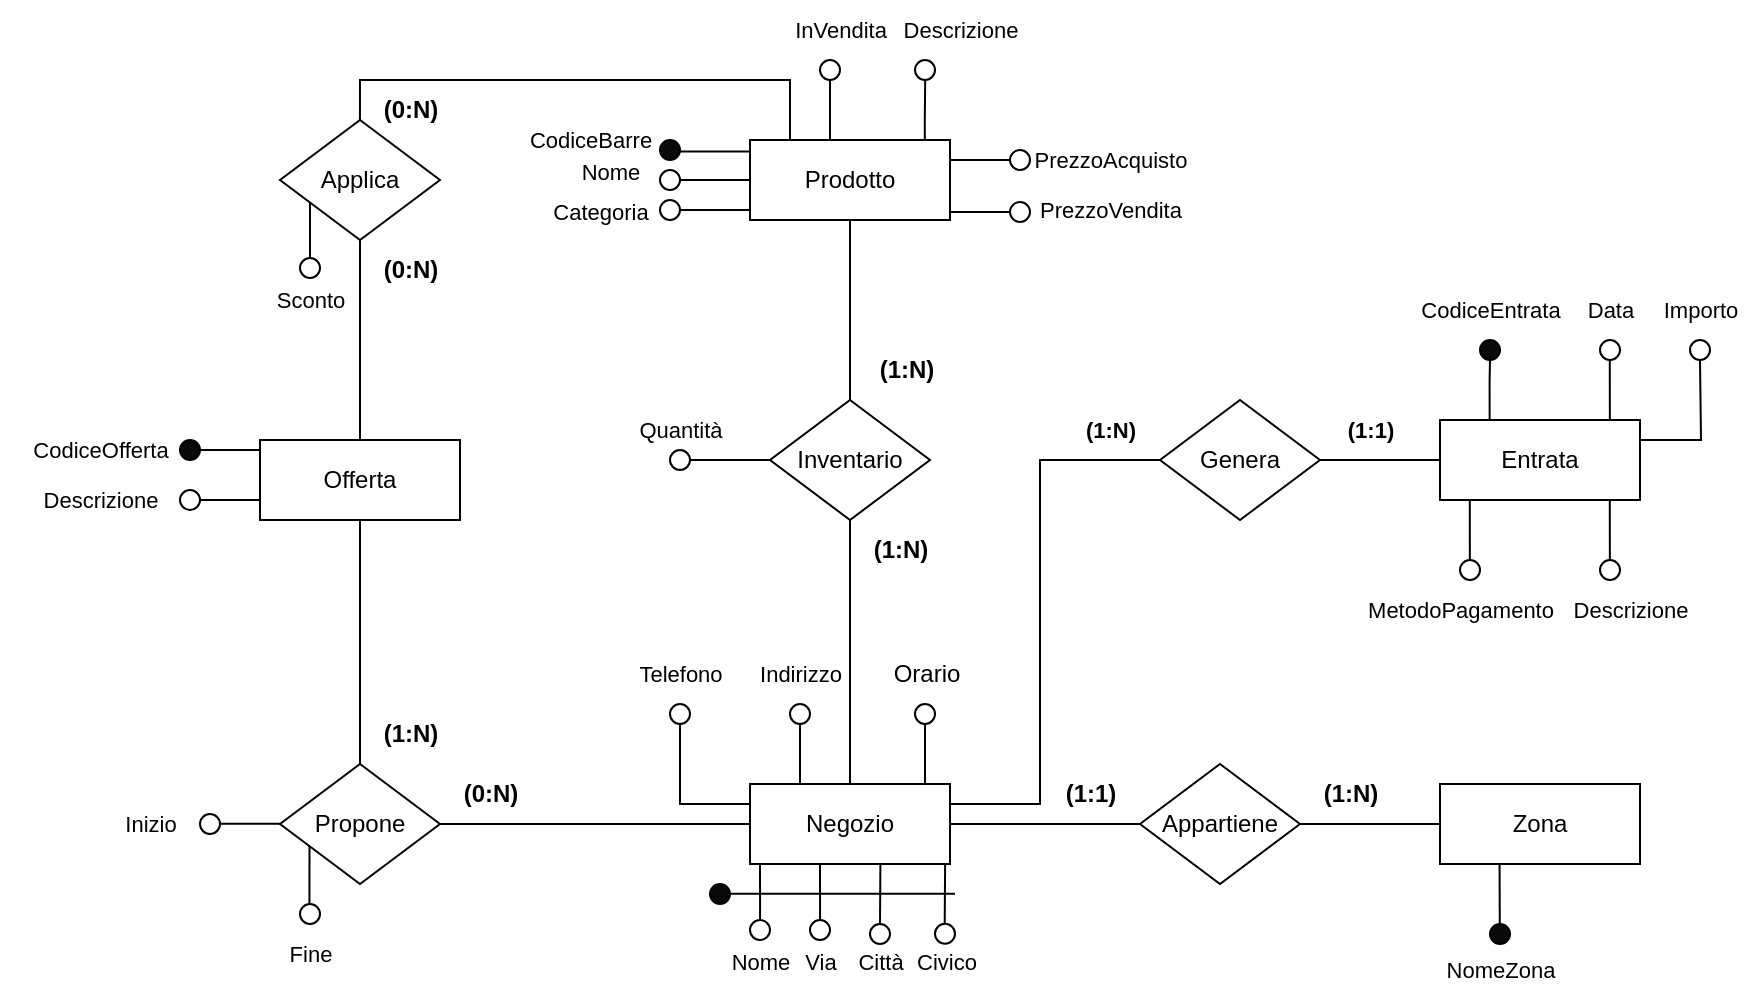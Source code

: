 <mxfile version="24.9.0">
  <diagram id="R2lEEEUBdFMjLlhIrx00" name="Page-1">
    <mxGraphModel dx="2875" dy="612" grid="1" gridSize="10" guides="1" tooltips="1" connect="1" arrows="1" fold="1" page="1" pageScale="1" pageWidth="850" pageHeight="1100" math="0" shadow="0" extFonts="Permanent Marker^https://fonts.googleapis.com/css?family=Permanent+Marker">
      <root>
        <mxCell id="0" />
        <mxCell id="1" parent="0" />
        <mxCell id="UH6hlntqDG2jndBftuYy-109" style="edgeStyle=none;shape=connector;rounded=0;orthogonalLoop=1;jettySize=auto;html=1;exitX=0.25;exitY=1;exitDx=0;exitDy=0;strokeColor=default;align=center;verticalAlign=middle;fontFamily=Helvetica;fontSize=11;fontColor=default;labelBackgroundColor=default;endArrow=none;" parent="1" edge="1">
          <mxGeometry relative="1" as="geometry">
            <mxPoint x="-569.953" y="460" as="targetPoint" />
            <mxPoint x="-570" y="432" as="sourcePoint" />
          </mxGeometry>
        </mxCell>
        <mxCell id="UH6hlntqDG2jndBftuYy-112" style="edgeStyle=none;shape=connector;rounded=0;orthogonalLoop=1;jettySize=auto;html=1;exitX=0.25;exitY=0;exitDx=0;exitDy=0;strokeColor=default;align=center;verticalAlign=middle;fontFamily=Helvetica;fontSize=11;fontColor=default;labelBackgroundColor=default;endArrow=none;entryX=0.5;entryY=1;entryDx=0;entryDy=0;" parent="1" source="UH6hlntqDG2jndBftuYy-2" target="UH6hlntqDG2jndBftuYy-113" edge="1">
          <mxGeometry relative="1" as="geometry">
            <mxPoint x="-579.953" y="360" as="targetPoint" />
          </mxGeometry>
        </mxCell>
        <mxCell id="UH6hlntqDG2jndBftuYy-115" style="edgeStyle=none;shape=connector;rounded=0;orthogonalLoop=1;jettySize=auto;html=1;strokeColor=default;align=center;verticalAlign=middle;fontFamily=Helvetica;fontSize=11;fontColor=default;labelBackgroundColor=default;endArrow=none;entryX=0.5;entryY=1;entryDx=0;entryDy=0;exitX=0.948;exitY=-0.003;exitDx=0;exitDy=0;exitPerimeter=0;" parent="1" edge="1">
          <mxGeometry relative="1" as="geometry">
            <mxPoint x="-539.8" y="432" as="targetPoint" />
            <mxPoint x="-540" y="461.88" as="sourcePoint" />
          </mxGeometry>
        </mxCell>
        <mxCell id="-PovxgAf_op0muI2l1kL-40" style="edgeStyle=orthogonalEdgeStyle;shape=connector;rounded=0;orthogonalLoop=1;jettySize=auto;html=1;strokeColor=default;align=center;verticalAlign=middle;fontFamily=Helvetica;fontSize=11;fontColor=default;labelBackgroundColor=default;endArrow=none;endFill=0;" parent="1" source="-PovxgAf_op0muI2l1kL-41" edge="1">
          <mxGeometry relative="1" as="geometry">
            <mxPoint x="-555" y="240" as="targetPoint" />
          </mxGeometry>
        </mxCell>
        <mxCell id="-PovxgAf_op0muI2l1kL-51" style="edgeStyle=orthogonalEdgeStyle;shape=connector;rounded=0;orthogonalLoop=1;jettySize=auto;html=1;entryX=0;entryY=0.5;entryDx=0;entryDy=0;strokeColor=default;align=center;verticalAlign=middle;fontFamily=Helvetica;fontSize=11;fontColor=default;labelBackgroundColor=default;endArrow=none;endFill=0;" parent="1" source="UH6hlntqDG2jndBftuYy-2" target="UH6hlntqDG2jndBftuYy-273" edge="1">
          <mxGeometry relative="1" as="geometry" />
        </mxCell>
        <mxCell id="xUjpmd4qJ1UWO_Pv_X9L-8" style="edgeStyle=orthogonalEdgeStyle;shape=connector;rounded=0;orthogonalLoop=1;jettySize=auto;html=1;exitX=0;exitY=0.25;exitDx=0;exitDy=0;entryX=0.5;entryY=1;entryDx=0;entryDy=0;strokeColor=default;align=center;verticalAlign=middle;fontFamily=Helvetica;fontSize=11;fontColor=default;labelBackgroundColor=default;endArrow=none;endFill=0;" edge="1" parent="1" source="UH6hlntqDG2jndBftuYy-2" target="UH6hlntqDG2jndBftuYy-116">
          <mxGeometry relative="1" as="geometry" />
        </mxCell>
        <mxCell id="UH6hlntqDG2jndBftuYy-2" value="Negozio" style="whiteSpace=wrap;html=1;align=center;" parent="1" vertex="1">
          <mxGeometry x="-605" y="392" width="100" height="40" as="geometry" />
        </mxCell>
        <mxCell id="UH6hlntqDG2jndBftuYy-153" style="edgeStyle=none;shape=connector;rounded=0;orthogonalLoop=1;jettySize=auto;html=1;exitX=0;exitY=0.25;exitDx=0;exitDy=0;strokeColor=default;align=center;verticalAlign=middle;fontFamily=Helvetica;fontSize=11;fontColor=default;labelBackgroundColor=default;endArrow=none;" parent="1" edge="1">
          <mxGeometry relative="1" as="geometry">
            <mxPoint x="-880" y="225" as="targetPoint" />
            <mxPoint x="-850" y="225" as="sourcePoint" />
            <Array as="points">
              <mxPoint x="-860" y="225" />
            </Array>
          </mxGeometry>
        </mxCell>
        <mxCell id="UH6hlntqDG2jndBftuYy-154" style="edgeStyle=none;shape=connector;rounded=0;orthogonalLoop=1;jettySize=auto;html=1;exitX=0;exitY=0.75;exitDx=0;exitDy=0;strokeColor=default;align=center;verticalAlign=middle;fontFamily=Helvetica;fontSize=11;fontColor=default;labelBackgroundColor=default;endArrow=none;" parent="1" edge="1">
          <mxGeometry relative="1" as="geometry">
            <mxPoint x="-870" y="411.9" as="targetPoint" />
            <mxPoint x="-840" y="411.9" as="sourcePoint" />
          </mxGeometry>
        </mxCell>
        <mxCell id="UH6hlntqDG2jndBftuYy-160" style="edgeStyle=none;shape=connector;rounded=0;orthogonalLoop=1;jettySize=auto;html=1;exitX=0.25;exitY=1;exitDx=0;exitDy=0;strokeColor=default;align=center;verticalAlign=middle;fontFamily=Helvetica;fontSize=11;fontColor=default;labelBackgroundColor=default;endArrow=none;" parent="1" edge="1">
          <mxGeometry relative="1" as="geometry">
            <mxPoint x="-825.288" y="452.0" as="targetPoint" />
            <mxPoint x="-825.25" y="422.0" as="sourcePoint" />
          </mxGeometry>
        </mxCell>
        <mxCell id="UH6hlntqDG2jndBftuYy-163" style="edgeStyle=none;shape=connector;rounded=0;orthogonalLoop=1;jettySize=auto;html=1;exitX=0.75;exitY=1;exitDx=0;exitDy=0;strokeColor=default;align=center;verticalAlign=middle;fontFamily=Helvetica;fontSize=11;fontColor=default;labelBackgroundColor=default;endArrow=none;" parent="1" edge="1">
          <mxGeometry relative="1" as="geometry">
            <mxPoint x="-825" y="129" as="targetPoint" />
            <mxPoint x="-825" y="101" as="sourcePoint" />
          </mxGeometry>
        </mxCell>
        <mxCell id="UH6hlntqDG2jndBftuYy-12" value="Offerta" style="whiteSpace=wrap;html=1;align=center;" parent="1" vertex="1">
          <mxGeometry x="-850" y="220" width="100" height="40" as="geometry" />
        </mxCell>
        <mxCell id="-PovxgAf_op0muI2l1kL-6" style="edgeStyle=orthogonalEdgeStyle;shape=connector;rounded=0;orthogonalLoop=1;jettySize=auto;html=1;strokeColor=default;align=center;verticalAlign=middle;fontFamily=Helvetica;fontSize=11;fontColor=default;labelBackgroundColor=default;endArrow=none;endFill=0;" parent="1" edge="1">
          <mxGeometry relative="1" as="geometry">
            <mxPoint x="-640" y="75.74" as="targetPoint" />
            <mxPoint x="-605" y="75.74" as="sourcePoint" />
          </mxGeometry>
        </mxCell>
        <mxCell id="-PovxgAf_op0muI2l1kL-10" style="edgeStyle=orthogonalEdgeStyle;shape=connector;rounded=0;orthogonalLoop=1;jettySize=auto;html=1;exitX=0;exitY=0.5;exitDx=0;exitDy=0;strokeColor=default;align=center;verticalAlign=middle;fontFamily=Helvetica;fontSize=11;fontColor=default;labelBackgroundColor=default;endArrow=none;endFill=0;" parent="1" edge="1">
          <mxGeometry relative="1" as="geometry">
            <mxPoint x="-640" y="90.047" as="targetPoint" />
            <mxPoint x="-605" y="90" as="sourcePoint" />
          </mxGeometry>
        </mxCell>
        <mxCell id="-PovxgAf_op0muI2l1kL-13" style="edgeStyle=orthogonalEdgeStyle;shape=connector;rounded=0;orthogonalLoop=1;jettySize=auto;html=1;exitX=0;exitY=0.75;exitDx=0;exitDy=0;strokeColor=default;align=center;verticalAlign=middle;fontFamily=Helvetica;fontSize=11;fontColor=default;labelBackgroundColor=default;endArrow=none;endFill=0;" parent="1" edge="1">
          <mxGeometry relative="1" as="geometry">
            <mxPoint x="-640" y="105.047" as="targetPoint" />
            <mxPoint x="-605" y="105" as="sourcePoint" />
          </mxGeometry>
        </mxCell>
        <mxCell id="-PovxgAf_op0muI2l1kL-18" style="edgeStyle=orthogonalEdgeStyle;shape=connector;rounded=0;orthogonalLoop=1;jettySize=auto;html=1;strokeColor=default;align=center;verticalAlign=middle;fontFamily=Helvetica;fontSize=11;fontColor=default;labelBackgroundColor=default;endArrow=none;endFill=0;entryX=0;entryY=0.5;entryDx=0;entryDy=0;" parent="1" target="UH6hlntqDG2jndBftuYy-193" edge="1">
          <mxGeometry relative="1" as="geometry">
            <mxPoint x="-480" y="80" as="targetPoint" />
            <mxPoint x="-505" y="80.0" as="sourcePoint" />
          </mxGeometry>
        </mxCell>
        <mxCell id="UH6hlntqDG2jndBftuYy-15" value="Propone" style="shape=rhombus;perimeter=rhombusPerimeter;whiteSpace=wrap;html=1;align=center;" parent="1" vertex="1">
          <mxGeometry x="-840" y="382" width="80" height="60" as="geometry" />
        </mxCell>
        <mxCell id="UH6hlntqDG2jndBftuYy-26" value="(1:N)" style="text;html=1;align=center;verticalAlign=middle;resizable=0;points=[];autosize=1;strokeColor=none;fillColor=none;fontStyle=1" parent="1" vertex="1">
          <mxGeometry x="-552.5" y="170" width="50" height="30" as="geometry" />
        </mxCell>
        <mxCell id="UH6hlntqDG2jndBftuYy-42" value="(1:N)" style="text;html=1;align=center;verticalAlign=middle;resizable=0;points=[];autosize=1;strokeColor=none;fillColor=none;fontStyle=1" parent="1" vertex="1">
          <mxGeometry x="-800" y="352" width="50" height="30" as="geometry" />
        </mxCell>
        <mxCell id="UH6hlntqDG2jndBftuYy-43" value="(0:N)" style="text;html=1;align=center;verticalAlign=middle;resizable=0;points=[];autosize=1;strokeColor=none;fillColor=none;fontStyle=1" parent="1" vertex="1">
          <mxGeometry x="-760" y="382" width="50" height="30" as="geometry" />
        </mxCell>
        <mxCell id="UH6hlntqDG2jndBftuYy-63" value="" style="endArrow=none;html=1;rounded=0;exitX=1;exitY=0.5;exitDx=0;exitDy=0;entryX=0;entryY=0.5;entryDx=0;entryDy=0;" parent="1" source="UH6hlntqDG2jndBftuYy-15" target="UH6hlntqDG2jndBftuYy-2" edge="1">
          <mxGeometry relative="1" as="geometry">
            <mxPoint x="-770" y="480" as="sourcePoint" />
            <mxPoint x="-610" y="480" as="targetPoint" />
          </mxGeometry>
        </mxCell>
        <mxCell id="UH6hlntqDG2jndBftuYy-64" value="" style="endArrow=none;html=1;rounded=0;exitX=0.5;exitY=0;exitDx=0;exitDy=0;entryX=0.5;entryY=1;entryDx=0;entryDy=0;" parent="1" source="UH6hlntqDG2jndBftuYy-15" target="UH6hlntqDG2jndBftuYy-12" edge="1">
          <mxGeometry relative="1" as="geometry">
            <mxPoint x="-710" y="330" as="sourcePoint" />
            <mxPoint x="-550" y="330" as="targetPoint" />
          </mxGeometry>
        </mxCell>
        <mxCell id="UH6hlntqDG2jndBftuYy-65" value="Applica" style="shape=rhombus;perimeter=rhombusPerimeter;whiteSpace=wrap;html=1;align=center;" parent="1" vertex="1">
          <mxGeometry x="-840" y="60" width="80" height="60" as="geometry" />
        </mxCell>
        <mxCell id="UH6hlntqDG2jndBftuYy-66" value="" style="endArrow=none;html=1;rounded=0;exitX=0.5;exitY=0;exitDx=0;exitDy=0;" parent="1" source="UH6hlntqDG2jndBftuYy-12" edge="1">
          <mxGeometry relative="1" as="geometry">
            <mxPoint x="-770" y="190" as="sourcePoint" />
            <mxPoint x="-800" y="120" as="targetPoint" />
          </mxGeometry>
        </mxCell>
        <mxCell id="UH6hlntqDG2jndBftuYy-68" value="(0:N)" style="text;html=1;align=center;verticalAlign=middle;resizable=0;points=[];autosize=1;strokeColor=none;fillColor=none;fontStyle=1" parent="1" vertex="1">
          <mxGeometry x="-800" y="120" width="50" height="30" as="geometry" />
        </mxCell>
        <mxCell id="UH6hlntqDG2jndBftuYy-69" value="(0:N)" style="text;html=1;align=center;verticalAlign=middle;resizable=0;points=[];autosize=1;strokeColor=none;fillColor=none;fontStyle=1" parent="1" vertex="1">
          <mxGeometry x="-800" y="40" width="50" height="30" as="geometry" />
        </mxCell>
        <mxCell id="UH6hlntqDG2jndBftuYy-70" value="(1:N)" style="text;html=1;align=center;verticalAlign=middle;resizable=0;points=[];autosize=1;strokeColor=none;fillColor=none;fontStyle=1" parent="1" vertex="1">
          <mxGeometry x="-555" y="260" width="50" height="30" as="geometry" />
        </mxCell>
        <mxCell id="UH6hlntqDG2jndBftuYy-107" value="" style="ellipse;whiteSpace=wrap;html=1;aspect=fixed;fontFamily=Helvetica;fontSize=11;fontColor=default;labelBackgroundColor=default;fillColor=#0A0A0A;" parent="1" vertex="1">
          <mxGeometry x="-625" y="442" width="10" height="10" as="geometry" />
        </mxCell>
        <mxCell id="UH6hlntqDG2jndBftuYy-110" value="" style="ellipse;whiteSpace=wrap;html=1;aspect=fixed;fontFamily=Helvetica;fontSize=11;fontColor=default;labelBackgroundColor=default;fillColor=none;" parent="1" vertex="1">
          <mxGeometry x="-575" y="460" width="10" height="10" as="geometry" />
        </mxCell>
        <mxCell id="UH6hlntqDG2jndBftuYy-111" value="Nome" style="text;html=1;align=center;verticalAlign=middle;resizable=1;points=[];autosize=1;strokeColor=none;fillColor=none;fontFamily=Helvetica;fontSize=11;fontColor=default;labelBackgroundColor=default;movable=1;rotatable=1;deletable=1;editable=1;locked=0;connectable=1;" parent="1" vertex="1">
          <mxGeometry x="-625" y="466" width="50" height="30" as="geometry" />
        </mxCell>
        <mxCell id="UH6hlntqDG2jndBftuYy-113" value="" style="ellipse;whiteSpace=wrap;html=1;aspect=fixed;fontFamily=Helvetica;fontSize=11;fontColor=default;labelBackgroundColor=default;fillColor=none;" parent="1" vertex="1">
          <mxGeometry x="-585" y="352" width="10" height="10" as="geometry" />
        </mxCell>
        <mxCell id="UH6hlntqDG2jndBftuYy-114" value="Indirizzo" style="text;html=1;align=center;verticalAlign=middle;resizable=0;points=[];autosize=1;strokeColor=none;fillColor=none;fontFamily=Helvetica;fontSize=11;fontColor=default;labelBackgroundColor=default;" parent="1" vertex="1">
          <mxGeometry x="-615" y="322" width="70" height="30" as="geometry" />
        </mxCell>
        <mxCell id="UH6hlntqDG2jndBftuYy-116" value="" style="ellipse;whiteSpace=wrap;html=1;aspect=fixed;fontFamily=Helvetica;fontSize=11;fontColor=default;labelBackgroundColor=default;fillColor=none;" parent="1" vertex="1">
          <mxGeometry x="-645" y="352" width="10" height="10" as="geometry" />
        </mxCell>
        <mxCell id="UH6hlntqDG2jndBftuYy-118" value="Telefono" style="text;html=1;align=center;verticalAlign=middle;resizable=0;points=[];autosize=1;strokeColor=none;fillColor=none;fontFamily=Helvetica;fontSize=11;fontColor=default;labelBackgroundColor=default;" parent="1" vertex="1">
          <mxGeometry x="-675" y="322" width="70" height="30" as="geometry" />
        </mxCell>
        <mxCell id="UH6hlntqDG2jndBftuYy-155" value="" style="ellipse;whiteSpace=wrap;html=1;aspect=fixed;fontFamily=Helvetica;fontSize=11;fontColor=default;labelBackgroundColor=default;fillColor=#0A0A0A;" parent="1" vertex="1">
          <mxGeometry x="-890" y="220" width="10" height="10" as="geometry" />
        </mxCell>
        <mxCell id="UH6hlntqDG2jndBftuYy-158" value="CodiceOfferta" style="text;html=1;align=center;verticalAlign=middle;resizable=0;points=[];autosize=1;strokeColor=none;fillColor=none;fontFamily=Helvetica;fontSize=11;fontColor=default;labelBackgroundColor=default;" parent="1" vertex="1">
          <mxGeometry x="-980" y="210" width="100" height="30" as="geometry" />
        </mxCell>
        <mxCell id="UH6hlntqDG2jndBftuYy-159" value="Inizio" style="text;html=1;align=center;verticalAlign=middle;resizable=0;points=[];autosize=1;strokeColor=none;fillColor=none;fontFamily=Helvetica;fontSize=11;fontColor=default;labelBackgroundColor=default;" parent="1" vertex="1">
          <mxGeometry x="-930" y="397" width="50" height="30" as="geometry" />
        </mxCell>
        <mxCell id="UH6hlntqDG2jndBftuYy-162" value="Fine" style="text;html=1;align=center;verticalAlign=middle;resizable=0;points=[];autosize=1;strokeColor=none;fillColor=none;fontFamily=Helvetica;fontSize=11;fontColor=default;labelBackgroundColor=default;" parent="1" vertex="1">
          <mxGeometry x="-850" y="462" width="50" height="30" as="geometry" />
        </mxCell>
        <mxCell id="UH6hlntqDG2jndBftuYy-165" value="Sconto" style="text;html=1;align=center;verticalAlign=middle;resizable=0;points=[];autosize=1;strokeColor=none;fillColor=none;fontFamily=Helvetica;fontSize=11;fontColor=default;labelBackgroundColor=default;" parent="1" vertex="1">
          <mxGeometry x="-855" y="135" width="60" height="30" as="geometry" />
        </mxCell>
        <mxCell id="UH6hlntqDG2jndBftuYy-166" style="edgeStyle=none;shape=connector;rounded=0;orthogonalLoop=1;jettySize=auto;html=1;exitX=0;exitY=0.75;exitDx=0;exitDy=0;strokeColor=default;align=center;verticalAlign=middle;fontFamily=Helvetica;fontSize=11;fontColor=default;labelBackgroundColor=default;endArrow=none;" parent="1" edge="1">
          <mxGeometry relative="1" as="geometry">
            <mxPoint x="-880" y="250.0" as="targetPoint" />
            <mxPoint x="-850" y="250.0" as="sourcePoint" />
          </mxGeometry>
        </mxCell>
        <mxCell id="UH6hlntqDG2jndBftuYy-167" value="" style="ellipse;whiteSpace=wrap;html=1;aspect=fixed;fontFamily=Helvetica;fontSize=11;fontColor=default;labelBackgroundColor=default;fillColor=none;" parent="1" vertex="1">
          <mxGeometry x="-890" y="245" width="10" height="10" as="geometry" />
        </mxCell>
        <mxCell id="UH6hlntqDG2jndBftuYy-168" value="Descrizione" style="text;html=1;align=center;verticalAlign=middle;resizable=0;points=[];autosize=1;strokeColor=none;fillColor=none;fontFamily=Helvetica;fontSize=11;fontColor=default;labelBackgroundColor=default;" parent="1" vertex="1">
          <mxGeometry x="-970" y="235" width="80" height="30" as="geometry" />
        </mxCell>
        <mxCell id="UH6hlntqDG2jndBftuYy-173" value="" style="ellipse;whiteSpace=wrap;html=1;aspect=fixed;fontFamily=Helvetica;fontSize=11;fontColor=default;labelBackgroundColor=default;fillColor=none;" parent="1" vertex="1">
          <mxGeometry x="-880" y="407" width="10" height="10" as="geometry" />
        </mxCell>
        <mxCell id="UH6hlntqDG2jndBftuYy-174" value="" style="ellipse;whiteSpace=wrap;html=1;aspect=fixed;fontFamily=Helvetica;fontSize=11;fontColor=default;labelBackgroundColor=default;fillColor=none;" parent="1" vertex="1">
          <mxGeometry x="-830" y="452" width="10" height="10" as="geometry" />
        </mxCell>
        <mxCell id="UH6hlntqDG2jndBftuYy-175" value="" style="ellipse;whiteSpace=wrap;html=1;aspect=fixed;fontFamily=Helvetica;fontSize=11;fontColor=default;labelBackgroundColor=default;fillColor=none;" parent="1" vertex="1">
          <mxGeometry x="-830" y="129" width="10" height="10" as="geometry" />
        </mxCell>
        <mxCell id="UH6hlntqDG2jndBftuYy-193" value="" style="ellipse;whiteSpace=wrap;html=1;aspect=fixed;fontFamily=Helvetica;fontSize=11;fontColor=default;labelBackgroundColor=default;fillColor=none;" parent="1" vertex="1">
          <mxGeometry x="-475" y="75" width="10" height="10" as="geometry" />
        </mxCell>
        <mxCell id="UH6hlntqDG2jndBftuYy-274" value="" style="endArrow=none;html=1;rounded=0;entryX=0.5;entryY=1;entryDx=0;entryDy=0;" parent="1" target="UH6hlntqDG2jndBftuYy-273" edge="1">
          <mxGeometry width="50" height="50" relative="1" as="geometry">
            <mxPoint x="-370" y="432" as="sourcePoint" />
            <mxPoint x="-370.19" y="252" as="targetPoint" />
          </mxGeometry>
        </mxCell>
        <mxCell id="UH6hlntqDG2jndBftuYy-276" style="edgeStyle=none;shape=connector;rounded=0;orthogonalLoop=1;jettySize=auto;html=1;exitX=1;exitY=0.5;exitDx=0;exitDy=0;entryX=0;entryY=0.5;entryDx=0;entryDy=0;strokeColor=default;align=center;verticalAlign=middle;fontFamily=Helvetica;fontSize=11;fontColor=default;labelBackgroundColor=default;endArrow=none;" parent="1" source="UH6hlntqDG2jndBftuYy-273" target="UH6hlntqDG2jndBftuYy-275" edge="1">
          <mxGeometry relative="1" as="geometry" />
        </mxCell>
        <mxCell id="UH6hlntqDG2jndBftuYy-273" value="Appartiene" style="shape=rhombus;perimeter=rhombusPerimeter;whiteSpace=wrap;html=1;align=center;" parent="1" vertex="1">
          <mxGeometry x="-410" y="382" width="80" height="60" as="geometry" />
        </mxCell>
        <mxCell id="UH6hlntqDG2jndBftuYy-275" value="Zona" style="whiteSpace=wrap;html=1;align=center;" parent="1" vertex="1">
          <mxGeometry x="-260" y="392" width="100" height="40" as="geometry" />
        </mxCell>
        <mxCell id="UH6hlntqDG2jndBftuYy-279" value="" style="edgeStyle=none;shape=connector;rounded=0;orthogonalLoop=1;jettySize=auto;html=1;exitX=0.75;exitY=1;exitDx=0;exitDy=0;strokeColor=default;align=center;verticalAlign=middle;fontFamily=Helvetica;fontSize=11;fontColor=default;labelBackgroundColor=default;endArrow=none;" parent="1" edge="1">
          <mxGeometry relative="1" as="geometry">
            <mxPoint x="-230.11" y="462" as="targetPoint" />
            <mxPoint x="-230.22" y="432" as="sourcePoint" />
          </mxGeometry>
        </mxCell>
        <mxCell id="UH6hlntqDG2jndBftuYy-278" value="" style="ellipse;whiteSpace=wrap;html=1;aspect=fixed;fontFamily=Helvetica;fontSize=11;fontColor=default;labelBackgroundColor=default;fillColor=#0A0A0A;" parent="1" vertex="1">
          <mxGeometry x="-235" y="462" width="10" height="10" as="geometry" />
        </mxCell>
        <mxCell id="UH6hlntqDG2jndBftuYy-285" value="NomeZona" style="text;html=1;align=center;verticalAlign=middle;resizable=0;points=[];autosize=1;strokeColor=none;fillColor=none;fontFamily=Helvetica;fontSize=11;fontColor=default;labelBackgroundColor=default;" parent="1" vertex="1">
          <mxGeometry x="-270" y="470" width="80" height="30" as="geometry" />
        </mxCell>
        <mxCell id="UH6hlntqDG2jndBftuYy-286" value="(1:N)" style="text;html=1;align=center;verticalAlign=middle;resizable=0;points=[];autosize=1;strokeColor=none;fillColor=none;fontStyle=1" parent="1" vertex="1">
          <mxGeometry x="-330" y="382" width="50" height="30" as="geometry" />
        </mxCell>
        <mxCell id="UH6hlntqDG2jndBftuYy-287" value="(1:1)" style="text;html=1;align=center;verticalAlign=middle;resizable=0;points=[];autosize=1;strokeColor=none;fillColor=none;fontStyle=1" parent="1" vertex="1">
          <mxGeometry x="-460" y="382" width="50" height="30" as="geometry" />
        </mxCell>
        <mxCell id="-PovxgAf_op0muI2l1kL-7" value="" style="ellipse;whiteSpace=wrap;html=1;aspect=fixed;fontFamily=Helvetica;fontSize=11;fontColor=default;labelBackgroundColor=default;fillColor=#0A0A0A;" parent="1" vertex="1">
          <mxGeometry x="-650" y="70" width="10" height="10" as="geometry" />
        </mxCell>
        <mxCell id="-PovxgAf_op0muI2l1kL-9" value="CodiceBarre" style="text;html=1;align=center;verticalAlign=middle;resizable=0;points=[];autosize=1;strokeColor=none;fillColor=none;fontFamily=Helvetica;fontSize=11;fontColor=default;labelBackgroundColor=default;" parent="1" vertex="1">
          <mxGeometry x="-730" y="55" width="90" height="30" as="geometry" />
        </mxCell>
        <mxCell id="-PovxgAf_op0muI2l1kL-11" value="" style="ellipse;whiteSpace=wrap;html=1;aspect=fixed;fontFamily=Helvetica;fontSize=11;fontColor=default;labelBackgroundColor=default;fillColor=none;" parent="1" vertex="1">
          <mxGeometry x="-650" y="85" width="10" height="10" as="geometry" />
        </mxCell>
        <mxCell id="-PovxgAf_op0muI2l1kL-12" value="Nome" style="text;html=1;align=center;verticalAlign=middle;resizable=0;points=[];autosize=1;strokeColor=none;fillColor=none;fontFamily=Helvetica;fontSize=11;fontColor=default;labelBackgroundColor=default;" parent="1" vertex="1">
          <mxGeometry x="-700" y="71" width="50" height="30" as="geometry" />
        </mxCell>
        <mxCell id="-PovxgAf_op0muI2l1kL-14" value="" style="ellipse;whiteSpace=wrap;html=1;aspect=fixed;fontFamily=Helvetica;fontSize=11;fontColor=default;labelBackgroundColor=default;fillColor=none;" parent="1" vertex="1">
          <mxGeometry x="-650" y="100" width="10" height="10" as="geometry" />
        </mxCell>
        <mxCell id="-PovxgAf_op0muI2l1kL-15" value="Categoria" style="text;html=1;align=center;verticalAlign=middle;resizable=0;points=[];autosize=1;strokeColor=none;fillColor=none;fontFamily=Helvetica;fontSize=11;fontColor=default;labelBackgroundColor=default;" parent="1" vertex="1">
          <mxGeometry x="-715" y="91" width="70" height="30" as="geometry" />
        </mxCell>
        <mxCell id="-PovxgAf_op0muI2l1kL-19" value="PrezzoAcquisto" style="text;html=1;align=center;verticalAlign=middle;resizable=0;points=[];autosize=1;strokeColor=none;fillColor=none;fontFamily=Helvetica;fontSize=11;fontColor=default;labelBackgroundColor=default;" parent="1" vertex="1">
          <mxGeometry x="-475" y="65" width="100" height="30" as="geometry" />
        </mxCell>
        <mxCell id="-PovxgAf_op0muI2l1kL-21" value="" style="ellipse;whiteSpace=wrap;html=1;aspect=fixed;fontFamily=Helvetica;fontSize=11;fontColor=default;labelBackgroundColor=default;fillColor=none;" parent="1" vertex="1">
          <mxGeometry x="-645" y="225" width="10" height="10" as="geometry" />
        </mxCell>
        <mxCell id="-PovxgAf_op0muI2l1kL-22" value="Quantità" style="text;html=1;align=center;verticalAlign=middle;resizable=0;points=[];autosize=1;strokeColor=none;fillColor=none;fontFamily=Helvetica;fontSize=11;fontColor=default;labelBackgroundColor=default;" parent="1" vertex="1">
          <mxGeometry x="-675" y="200" width="70" height="30" as="geometry" />
        </mxCell>
        <mxCell id="-PovxgAf_op0muI2l1kL-44" style="edgeStyle=orthogonalEdgeStyle;shape=connector;rounded=0;orthogonalLoop=1;jettySize=auto;html=1;entryX=0.5;entryY=1;entryDx=0;entryDy=0;strokeColor=default;align=center;verticalAlign=middle;fontFamily=Helvetica;fontSize=11;fontColor=default;labelBackgroundColor=default;endArrow=none;endFill=0;" parent="1" source="-PovxgAf_op0muI2l1kL-41" target="-PovxgAf_op0muI2l1kL-43" edge="1">
          <mxGeometry relative="1" as="geometry" />
        </mxCell>
        <mxCell id="-PovxgAf_op0muI2l1kL-62" style="edgeStyle=orthogonalEdgeStyle;shape=connector;rounded=0;orthogonalLoop=1;jettySize=auto;html=1;strokeColor=default;align=center;verticalAlign=middle;fontFamily=Helvetica;fontSize=11;fontColor=default;labelBackgroundColor=default;endArrow=none;endFill=0;entryX=1;entryY=0.5;entryDx=0;entryDy=0;" parent="1" source="-PovxgAf_op0muI2l1kL-41" target="-PovxgAf_op0muI2l1kL-21" edge="1">
          <mxGeometry relative="1" as="geometry">
            <mxPoint x="-630.0" y="210" as="targetPoint" />
          </mxGeometry>
        </mxCell>
        <mxCell id="-PovxgAf_op0muI2l1kL-50" style="edgeStyle=orthogonalEdgeStyle;shape=connector;rounded=0;orthogonalLoop=1;jettySize=auto;html=1;strokeColor=default;align=center;verticalAlign=middle;fontFamily=Helvetica;fontSize=11;fontColor=default;labelBackgroundColor=default;endArrow=none;endFill=0;" parent="1" edge="1">
          <mxGeometry relative="1" as="geometry">
            <mxPoint x="-585.001" y="70" as="sourcePoint" />
            <mxPoint x="-800.03" y="60" as="targetPoint" />
            <Array as="points">
              <mxPoint x="-585" y="40" />
              <mxPoint x="-800" y="40" />
            </Array>
          </mxGeometry>
        </mxCell>
        <mxCell id="-PovxgAf_op0muI2l1kL-43" value="&lt;div&gt;Prodotto&lt;/div&gt;" style="whiteSpace=wrap;html=1;align=center;" parent="1" vertex="1">
          <mxGeometry x="-605" y="70" width="100" height="40" as="geometry" />
        </mxCell>
        <mxCell id="-PovxgAf_op0muI2l1kL-60" style="edgeStyle=orthogonalEdgeStyle;shape=connector;rounded=0;orthogonalLoop=1;jettySize=auto;html=1;entryX=1;entryY=0.5;entryDx=0;entryDy=0;strokeColor=default;align=center;verticalAlign=middle;fontFamily=Helvetica;fontSize=11;fontColor=default;labelBackgroundColor=default;endArrow=none;endFill=0;" parent="1" source="-PovxgAf_op0muI2l1kL-53" target="-PovxgAf_op0muI2l1kL-54" edge="1">
          <mxGeometry relative="1" as="geometry" />
        </mxCell>
        <mxCell id="-PovxgAf_op0muI2l1kL-67" style="edgeStyle=orthogonalEdgeStyle;shape=connector;rounded=0;orthogonalLoop=1;jettySize=auto;html=1;exitX=0.25;exitY=0;exitDx=0;exitDy=0;strokeColor=default;align=center;verticalAlign=middle;fontFamily=Helvetica;fontSize=11;fontColor=default;labelBackgroundColor=default;endArrow=none;endFill=0;" parent="1" edge="1">
          <mxGeometry relative="1" as="geometry">
            <mxPoint x="-235" y="180" as="targetPoint" />
            <mxPoint x="-235.17" y="210" as="sourcePoint" />
            <Array as="points">
              <mxPoint x="-235.17" y="190" />
              <mxPoint x="-235.17" y="190" />
            </Array>
          </mxGeometry>
        </mxCell>
        <mxCell id="-PovxgAf_op0muI2l1kL-71" style="edgeStyle=orthogonalEdgeStyle;shape=connector;rounded=0;orthogonalLoop=1;jettySize=auto;html=1;exitX=0.75;exitY=0;exitDx=0;exitDy=0;strokeColor=default;align=center;verticalAlign=middle;fontFamily=Helvetica;fontSize=11;fontColor=default;labelBackgroundColor=default;endArrow=none;endFill=0;" parent="1" edge="1">
          <mxGeometry relative="1" as="geometry">
            <mxPoint x="-175.1" y="180" as="targetPoint" />
            <mxPoint x="-175.07" y="210" as="sourcePoint" />
            <Array as="points">
              <mxPoint x="-175.1" y="191" />
              <mxPoint x="-175.1" y="191" />
            </Array>
          </mxGeometry>
        </mxCell>
        <mxCell id="xUjpmd4qJ1UWO_Pv_X9L-1" style="edgeStyle=orthogonalEdgeStyle;rounded=0;orthogonalLoop=1;jettySize=auto;html=1;exitX=1;exitY=0.25;exitDx=0;exitDy=0;endArrow=none;endFill=0;" edge="1" parent="1" source="-PovxgAf_op0muI2l1kL-53">
          <mxGeometry relative="1" as="geometry">
            <mxPoint x="-130" y="180" as="targetPoint" />
          </mxGeometry>
        </mxCell>
        <mxCell id="-PovxgAf_op0muI2l1kL-53" value="Entrata" style="whiteSpace=wrap;html=1;align=center;" parent="1" vertex="1">
          <mxGeometry x="-260" y="210" width="100" height="40" as="geometry" />
        </mxCell>
        <mxCell id="-PovxgAf_op0muI2l1kL-61" style="edgeStyle=orthogonalEdgeStyle;shape=connector;rounded=0;orthogonalLoop=1;jettySize=auto;html=1;entryX=1;entryY=0.25;entryDx=0;entryDy=0;strokeColor=default;align=center;verticalAlign=middle;fontFamily=Helvetica;fontSize=11;fontColor=default;labelBackgroundColor=default;endArrow=none;endFill=0;" parent="1" source="-PovxgAf_op0muI2l1kL-54" target="UH6hlntqDG2jndBftuYy-2" edge="1">
          <mxGeometry relative="1" as="geometry">
            <Array as="points">
              <mxPoint x="-460" y="230" />
              <mxPoint x="-460" y="402" />
            </Array>
          </mxGeometry>
        </mxCell>
        <mxCell id="-PovxgAf_op0muI2l1kL-54" value="Genera" style="shape=rhombus;perimeter=rhombusPerimeter;whiteSpace=wrap;html=1;align=center;" parent="1" vertex="1">
          <mxGeometry x="-400" y="200" width="80" height="60" as="geometry" />
        </mxCell>
        <mxCell id="-PovxgAf_op0muI2l1kL-63" value="(1:N)" style="text;html=1;align=center;verticalAlign=middle;resizable=0;points=[];autosize=1;strokeColor=none;fillColor=none;fontFamily=Helvetica;fontSize=11;fontColor=default;labelBackgroundColor=default;fontStyle=1" parent="1" vertex="1">
          <mxGeometry x="-450" y="200" width="50" height="30" as="geometry" />
        </mxCell>
        <mxCell id="-PovxgAf_op0muI2l1kL-64" value="(1:1)" style="text;html=1;align=center;verticalAlign=middle;resizable=0;points=[];autosize=1;strokeColor=none;fillColor=none;fontFamily=Helvetica;fontSize=11;fontColor=default;labelBackgroundColor=default;fontStyle=1" parent="1" vertex="1">
          <mxGeometry x="-320" y="200" width="50" height="30" as="geometry" />
        </mxCell>
        <mxCell id="-PovxgAf_op0muI2l1kL-72" value="" style="ellipse;whiteSpace=wrap;html=1;aspect=fixed;fontFamily=Helvetica;fontSize=11;fontColor=default;labelBackgroundColor=default;fillColor=#0A0A0A;" parent="1" vertex="1">
          <mxGeometry x="-240" y="170" width="10" height="10" as="geometry" />
        </mxCell>
        <mxCell id="-PovxgAf_op0muI2l1kL-73" value="" style="ellipse;whiteSpace=wrap;html=1;aspect=fixed;fontFamily=Helvetica;fontSize=11;fontColor=default;labelBackgroundColor=default;fillColor=none;" parent="1" vertex="1">
          <mxGeometry x="-180" y="170" width="10" height="10" as="geometry" />
        </mxCell>
        <mxCell id="-PovxgAf_op0muI2l1kL-74" value="" style="ellipse;whiteSpace=wrap;html=1;aspect=fixed;fontFamily=Helvetica;fontSize=11;fontColor=default;labelBackgroundColor=default;fillColor=none;" parent="1" vertex="1">
          <mxGeometry x="-135" y="170" width="10" height="10" as="geometry" />
        </mxCell>
        <mxCell id="-PovxgAf_op0muI2l1kL-75" value="CodiceEntrata" style="text;html=1;align=center;verticalAlign=middle;resizable=0;points=[];autosize=1;strokeColor=none;fillColor=none;fontFamily=Helvetica;fontSize=11;fontColor=default;labelBackgroundColor=default;" parent="1" vertex="1">
          <mxGeometry x="-285" y="140" width="100" height="30" as="geometry" />
        </mxCell>
        <mxCell id="-PovxgAf_op0muI2l1kL-76" value="Data" style="text;html=1;align=center;verticalAlign=middle;resizable=0;points=[];autosize=1;strokeColor=none;fillColor=none;fontFamily=Helvetica;fontSize=11;fontColor=default;labelBackgroundColor=default;" parent="1" vertex="1">
          <mxGeometry x="-200" y="140" width="50" height="30" as="geometry" />
        </mxCell>
        <mxCell id="-PovxgAf_op0muI2l1kL-77" value="Importo" style="text;html=1;align=center;verticalAlign=middle;resizable=0;points=[];autosize=1;strokeColor=none;fillColor=none;fontFamily=Helvetica;fontSize=11;fontColor=default;labelBackgroundColor=default;" parent="1" vertex="1">
          <mxGeometry x="-160" y="140" width="60" height="30" as="geometry" />
        </mxCell>
        <mxCell id="-PovxgAf_op0muI2l1kL-78" style="edgeStyle=orthogonalEdgeStyle;shape=connector;rounded=0;orthogonalLoop=1;jettySize=auto;html=1;exitX=0.75;exitY=0;exitDx=0;exitDy=0;strokeColor=default;align=center;verticalAlign=middle;fontFamily=Helvetica;fontSize=11;fontColor=default;labelBackgroundColor=default;endArrow=none;endFill=0;" parent="1" edge="1">
          <mxGeometry relative="1" as="geometry">
            <mxPoint x="-175.1" y="250" as="targetPoint" />
            <mxPoint x="-175.07" y="280" as="sourcePoint" />
            <Array as="points">
              <mxPoint x="-175.1" y="261" />
              <mxPoint x="-175.1" y="261" />
            </Array>
          </mxGeometry>
        </mxCell>
        <mxCell id="-PovxgAf_op0muI2l1kL-79" style="edgeStyle=orthogonalEdgeStyle;shape=connector;rounded=0;orthogonalLoop=1;jettySize=auto;html=1;exitX=0.75;exitY=0;exitDx=0;exitDy=0;strokeColor=default;align=center;verticalAlign=middle;fontFamily=Helvetica;fontSize=11;fontColor=default;labelBackgroundColor=default;endArrow=none;endFill=0;" parent="1" edge="1">
          <mxGeometry relative="1" as="geometry">
            <mxPoint x="-245.1" y="250" as="targetPoint" />
            <mxPoint x="-245.07" y="280" as="sourcePoint" />
            <Array as="points">
              <mxPoint x="-245.1" y="261" />
              <mxPoint x="-245.1" y="261" />
            </Array>
          </mxGeometry>
        </mxCell>
        <mxCell id="-PovxgAf_op0muI2l1kL-81" value="" style="ellipse;whiteSpace=wrap;html=1;aspect=fixed;fontFamily=Helvetica;fontSize=11;fontColor=default;labelBackgroundColor=default;fillColor=none;" parent="1" vertex="1">
          <mxGeometry x="-180" y="280" width="10" height="10" as="geometry" />
        </mxCell>
        <mxCell id="-PovxgAf_op0muI2l1kL-83" value="" style="ellipse;whiteSpace=wrap;html=1;aspect=fixed;fontFamily=Helvetica;fontSize=11;fontColor=default;labelBackgroundColor=default;fillColor=none;" parent="1" vertex="1">
          <mxGeometry x="-250" y="280" width="10" height="10" as="geometry" />
        </mxCell>
        <mxCell id="-PovxgAf_op0muI2l1kL-84" value="Descrizione" style="text;html=1;align=center;verticalAlign=middle;resizable=0;points=[];autosize=1;strokeColor=none;fillColor=none;fontFamily=Helvetica;fontSize=11;fontColor=default;labelBackgroundColor=default;" parent="1" vertex="1">
          <mxGeometry x="-205" y="290" width="80" height="30" as="geometry" />
        </mxCell>
        <mxCell id="-PovxgAf_op0muI2l1kL-85" value="MetodoPagamento" style="text;html=1;align=center;verticalAlign=middle;resizable=0;points=[];autosize=1;strokeColor=none;fillColor=none;fontFamily=Helvetica;fontSize=11;fontColor=default;labelBackgroundColor=default;" parent="1" vertex="1">
          <mxGeometry x="-310" y="290" width="120" height="30" as="geometry" />
        </mxCell>
        <mxCell id="-PovxgAf_op0muI2l1kL-86" style="edgeStyle=orthogonalEdgeStyle;shape=connector;rounded=0;orthogonalLoop=1;jettySize=auto;html=1;exitX=0.25;exitY=0;exitDx=0;exitDy=0;strokeColor=default;align=center;verticalAlign=middle;fontFamily=Helvetica;fontSize=11;fontColor=default;labelBackgroundColor=default;endArrow=none;endFill=0;" parent="1" edge="1">
          <mxGeometry relative="1" as="geometry">
            <mxPoint x="-517.41" y="40" as="targetPoint" />
            <mxPoint x="-517.58" y="70" as="sourcePoint" />
            <Array as="points">
              <mxPoint x="-517.41" y="60" />
              <mxPoint x="-517.41" y="60" />
            </Array>
          </mxGeometry>
        </mxCell>
        <mxCell id="-PovxgAf_op0muI2l1kL-87" value="Descrizione" style="text;html=1;align=center;verticalAlign=middle;resizable=0;points=[];autosize=1;strokeColor=none;fillColor=none;fontFamily=Helvetica;fontSize=11;fontColor=default;labelBackgroundColor=default;" parent="1" vertex="1">
          <mxGeometry x="-540" width="80" height="30" as="geometry" />
        </mxCell>
        <mxCell id="-PovxgAf_op0muI2l1kL-88" value="" style="ellipse;whiteSpace=wrap;html=1;aspect=fixed;fontFamily=Helvetica;fontSize=11;fontColor=default;labelBackgroundColor=default;fillColor=none;" parent="1" vertex="1">
          <mxGeometry x="-522.5" y="30" width="10" height="10" as="geometry" />
        </mxCell>
        <mxCell id="-PovxgAf_op0muI2l1kL-90" style="edgeStyle=orthogonalEdgeStyle;shape=connector;rounded=0;orthogonalLoop=1;jettySize=auto;html=1;strokeColor=default;align=center;verticalAlign=middle;fontFamily=Helvetica;fontSize=11;fontColor=default;labelBackgroundColor=default;endArrow=none;endFill=0;entryX=0;entryY=0.5;entryDx=0;entryDy=0;" parent="1" target="-PovxgAf_op0muI2l1kL-91" edge="1">
          <mxGeometry relative="1" as="geometry">
            <mxPoint x="-480" y="106" as="targetPoint" />
            <mxPoint x="-505" y="106.0" as="sourcePoint" />
          </mxGeometry>
        </mxCell>
        <mxCell id="-PovxgAf_op0muI2l1kL-91" value="" style="ellipse;whiteSpace=wrap;html=1;aspect=fixed;fontFamily=Helvetica;fontSize=11;fontColor=default;labelBackgroundColor=default;fillColor=none;" parent="1" vertex="1">
          <mxGeometry x="-475" y="101" width="10" height="10" as="geometry" />
        </mxCell>
        <mxCell id="-PovxgAf_op0muI2l1kL-92" value="PrezzoVendita" style="text;html=1;align=center;verticalAlign=middle;resizable=0;points=[];autosize=1;strokeColor=none;fillColor=none;fontFamily=Helvetica;fontSize=11;fontColor=default;labelBackgroundColor=default;" parent="1" vertex="1">
          <mxGeometry x="-470" y="90" width="90" height="30" as="geometry" />
        </mxCell>
        <mxCell id="-PovxgAf_op0muI2l1kL-94" style="edgeStyle=orthogonalEdgeStyle;shape=connector;rounded=0;orthogonalLoop=1;jettySize=auto;html=1;exitX=0.5;exitY=0;exitDx=0;exitDy=0;strokeColor=default;align=center;verticalAlign=middle;fontFamily=Helvetica;fontSize=11;fontColor=default;labelBackgroundColor=default;endArrow=none;endFill=0;" parent="1" edge="1">
          <mxGeometry relative="1" as="geometry">
            <mxPoint x="-565" y="40" as="targetPoint" />
            <mxPoint x="-565" y="70" as="sourcePoint" />
          </mxGeometry>
        </mxCell>
        <mxCell id="-PovxgAf_op0muI2l1kL-95" value="" style="ellipse;whiteSpace=wrap;html=1;aspect=fixed;fontFamily=Helvetica;fontSize=11;fontColor=default;labelBackgroundColor=default;fillColor=none;" parent="1" vertex="1">
          <mxGeometry x="-570" y="30" width="10" height="10" as="geometry" />
        </mxCell>
        <mxCell id="-PovxgAf_op0muI2l1kL-96" value="InVendita" style="text;html=1;align=center;verticalAlign=middle;resizable=0;points=[];autosize=1;strokeColor=none;fillColor=none;fontFamily=Helvetica;fontSize=11;fontColor=default;labelBackgroundColor=default;" parent="1" vertex="1">
          <mxGeometry x="-595" width="70" height="30" as="geometry" />
        </mxCell>
        <mxCell id="-PovxgAf_op0muI2l1kL-97" value="" style="edgeStyle=orthogonalEdgeStyle;shape=connector;rounded=0;orthogonalLoop=1;jettySize=auto;html=1;strokeColor=default;align=center;verticalAlign=middle;fontFamily=Helvetica;fontSize=11;fontColor=default;labelBackgroundColor=default;endArrow=none;endFill=0;" parent="1" source="UH6hlntqDG2jndBftuYy-2" target="-PovxgAf_op0muI2l1kL-41" edge="1">
          <mxGeometry relative="1" as="geometry">
            <mxPoint x="-555" y="240" as="targetPoint" />
            <mxPoint x="-555" y="392" as="sourcePoint" />
          </mxGeometry>
        </mxCell>
        <mxCell id="-PovxgAf_op0muI2l1kL-41" value="Inventario" style="shape=rhombus;perimeter=rhombusPerimeter;whiteSpace=wrap;html=1;align=center;" parent="1" vertex="1">
          <mxGeometry x="-595" y="200" width="80" height="60" as="geometry" />
        </mxCell>
        <mxCell id="Uklz-AWIGlkNJqZ2sdlb-2" style="edgeStyle=none;shape=connector;rounded=0;orthogonalLoop=1;jettySize=auto;html=1;exitX=0.25;exitY=0;exitDx=0;exitDy=0;strokeColor=default;align=center;verticalAlign=middle;fontFamily=Helvetica;fontSize=11;fontColor=default;labelBackgroundColor=default;endArrow=none;entryX=0.5;entryY=1;entryDx=0;entryDy=0;" parent="1" target="Uklz-AWIGlkNJqZ2sdlb-3" edge="1">
          <mxGeometry relative="1" as="geometry">
            <mxPoint x="-517.453" y="360" as="targetPoint" />
            <mxPoint x="-517.5" y="392" as="sourcePoint" />
          </mxGeometry>
        </mxCell>
        <mxCell id="Uklz-AWIGlkNJqZ2sdlb-3" value="" style="ellipse;whiteSpace=wrap;html=1;aspect=fixed;fontFamily=Helvetica;fontSize=11;fontColor=default;labelBackgroundColor=default;fillColor=none;" parent="1" vertex="1">
          <mxGeometry x="-522.5" y="352" width="10" height="10" as="geometry" />
        </mxCell>
        <mxCell id="Uklz-AWIGlkNJqZ2sdlb-4" value="Orario" style="text;html=1;align=center;verticalAlign=middle;resizable=0;points=[];autosize=1;strokeColor=none;fillColor=none;" parent="1" vertex="1">
          <mxGeometry x="-547.5" y="322" width="60" height="30" as="geometry" />
        </mxCell>
        <mxCell id="xUjpmd4qJ1UWO_Pv_X9L-3" style="edgeStyle=none;shape=connector;rounded=0;orthogonalLoop=1;jettySize=auto;html=1;exitX=0.25;exitY=1;exitDx=0;exitDy=0;strokeColor=default;align=center;verticalAlign=middle;fontFamily=Helvetica;fontSize=11;fontColor=default;labelBackgroundColor=default;endArrow=none;" edge="1" parent="1">
          <mxGeometry relative="1" as="geometry">
            <mxPoint x="-599.953" y="460" as="targetPoint" />
            <mxPoint x="-600" y="432" as="sourcePoint" />
          </mxGeometry>
        </mxCell>
        <mxCell id="xUjpmd4qJ1UWO_Pv_X9L-4" value="" style="ellipse;whiteSpace=wrap;html=1;aspect=fixed;fontFamily=Helvetica;fontSize=11;fontColor=default;labelBackgroundColor=default;fillColor=none;" vertex="1" parent="1">
          <mxGeometry x="-605" y="460" width="10" height="10" as="geometry" />
        </mxCell>
        <mxCell id="xUjpmd4qJ1UWO_Pv_X9L-5" value="Via" style="text;html=1;align=center;verticalAlign=middle;resizable=1;points=[];autosize=1;strokeColor=none;fillColor=none;fontFamily=Helvetica;fontSize=11;fontColor=default;labelBackgroundColor=default;movable=1;rotatable=1;deletable=1;editable=1;locked=0;connectable=1;" vertex="1" parent="1">
          <mxGeometry x="-590" y="466" width="40" height="30" as="geometry" />
        </mxCell>
        <mxCell id="xUjpmd4qJ1UWO_Pv_X9L-9" value="" style="ellipse;whiteSpace=wrap;html=1;aspect=fixed;fontFamily=Helvetica;fontSize=11;fontColor=default;labelBackgroundColor=default;fillColor=none;" vertex="1" parent="1">
          <mxGeometry x="-545" y="462" width="10" height="10" as="geometry" />
        </mxCell>
        <mxCell id="xUjpmd4qJ1UWO_Pv_X9L-10" value="Città" style="text;html=1;align=center;verticalAlign=middle;resizable=0;points=[];autosize=1;strokeColor=none;fillColor=none;fontFamily=Helvetica;fontSize=11;fontColor=default;labelBackgroundColor=default;" vertex="1" parent="1">
          <mxGeometry x="-565" y="466" width="50" height="30" as="geometry" />
        </mxCell>
        <mxCell id="xUjpmd4qJ1UWO_Pv_X9L-11" style="edgeStyle=none;shape=connector;rounded=0;orthogonalLoop=1;jettySize=auto;html=1;strokeColor=default;align=center;verticalAlign=middle;fontFamily=Helvetica;fontSize=11;fontColor=default;labelBackgroundColor=default;endArrow=none;entryX=0.5;entryY=1;entryDx=0;entryDy=0;exitX=0.948;exitY=-0.003;exitDx=0;exitDy=0;exitPerimeter=0;" edge="1" parent="1">
          <mxGeometry relative="1" as="geometry">
            <mxPoint x="-507.44" y="432" as="targetPoint" />
            <mxPoint x="-507.64" y="461.88" as="sourcePoint" />
          </mxGeometry>
        </mxCell>
        <mxCell id="xUjpmd4qJ1UWO_Pv_X9L-12" value="" style="ellipse;whiteSpace=wrap;html=1;aspect=fixed;fontFamily=Helvetica;fontSize=11;fontColor=default;labelBackgroundColor=default;fillColor=none;" vertex="1" parent="1">
          <mxGeometry x="-512.5" y="461.88" width="10" height="10" as="geometry" />
        </mxCell>
        <mxCell id="xUjpmd4qJ1UWO_Pv_X9L-13" value="Civico" style="text;html=1;align=center;verticalAlign=middle;resizable=0;points=[];autosize=1;strokeColor=none;fillColor=none;fontFamily=Helvetica;fontSize=11;fontColor=default;labelBackgroundColor=default;" vertex="1" parent="1">
          <mxGeometry x="-537.5" y="466" width="60" height="30" as="geometry" />
        </mxCell>
        <mxCell id="xUjpmd4qJ1UWO_Pv_X9L-14" style="edgeStyle=orthogonalEdgeStyle;shape=connector;rounded=0;orthogonalLoop=1;jettySize=auto;html=1;entryX=0;entryY=0.5;entryDx=0;entryDy=0;strokeColor=default;align=center;verticalAlign=middle;fontFamily=Helvetica;fontSize=11;fontColor=default;labelBackgroundColor=default;endArrow=none;endFill=0;" edge="1" parent="1">
          <mxGeometry relative="1" as="geometry">
            <mxPoint x="-615" y="446.86" as="sourcePoint" />
            <mxPoint x="-502.5" y="446.86" as="targetPoint" />
          </mxGeometry>
        </mxCell>
      </root>
    </mxGraphModel>
  </diagram>
</mxfile>
